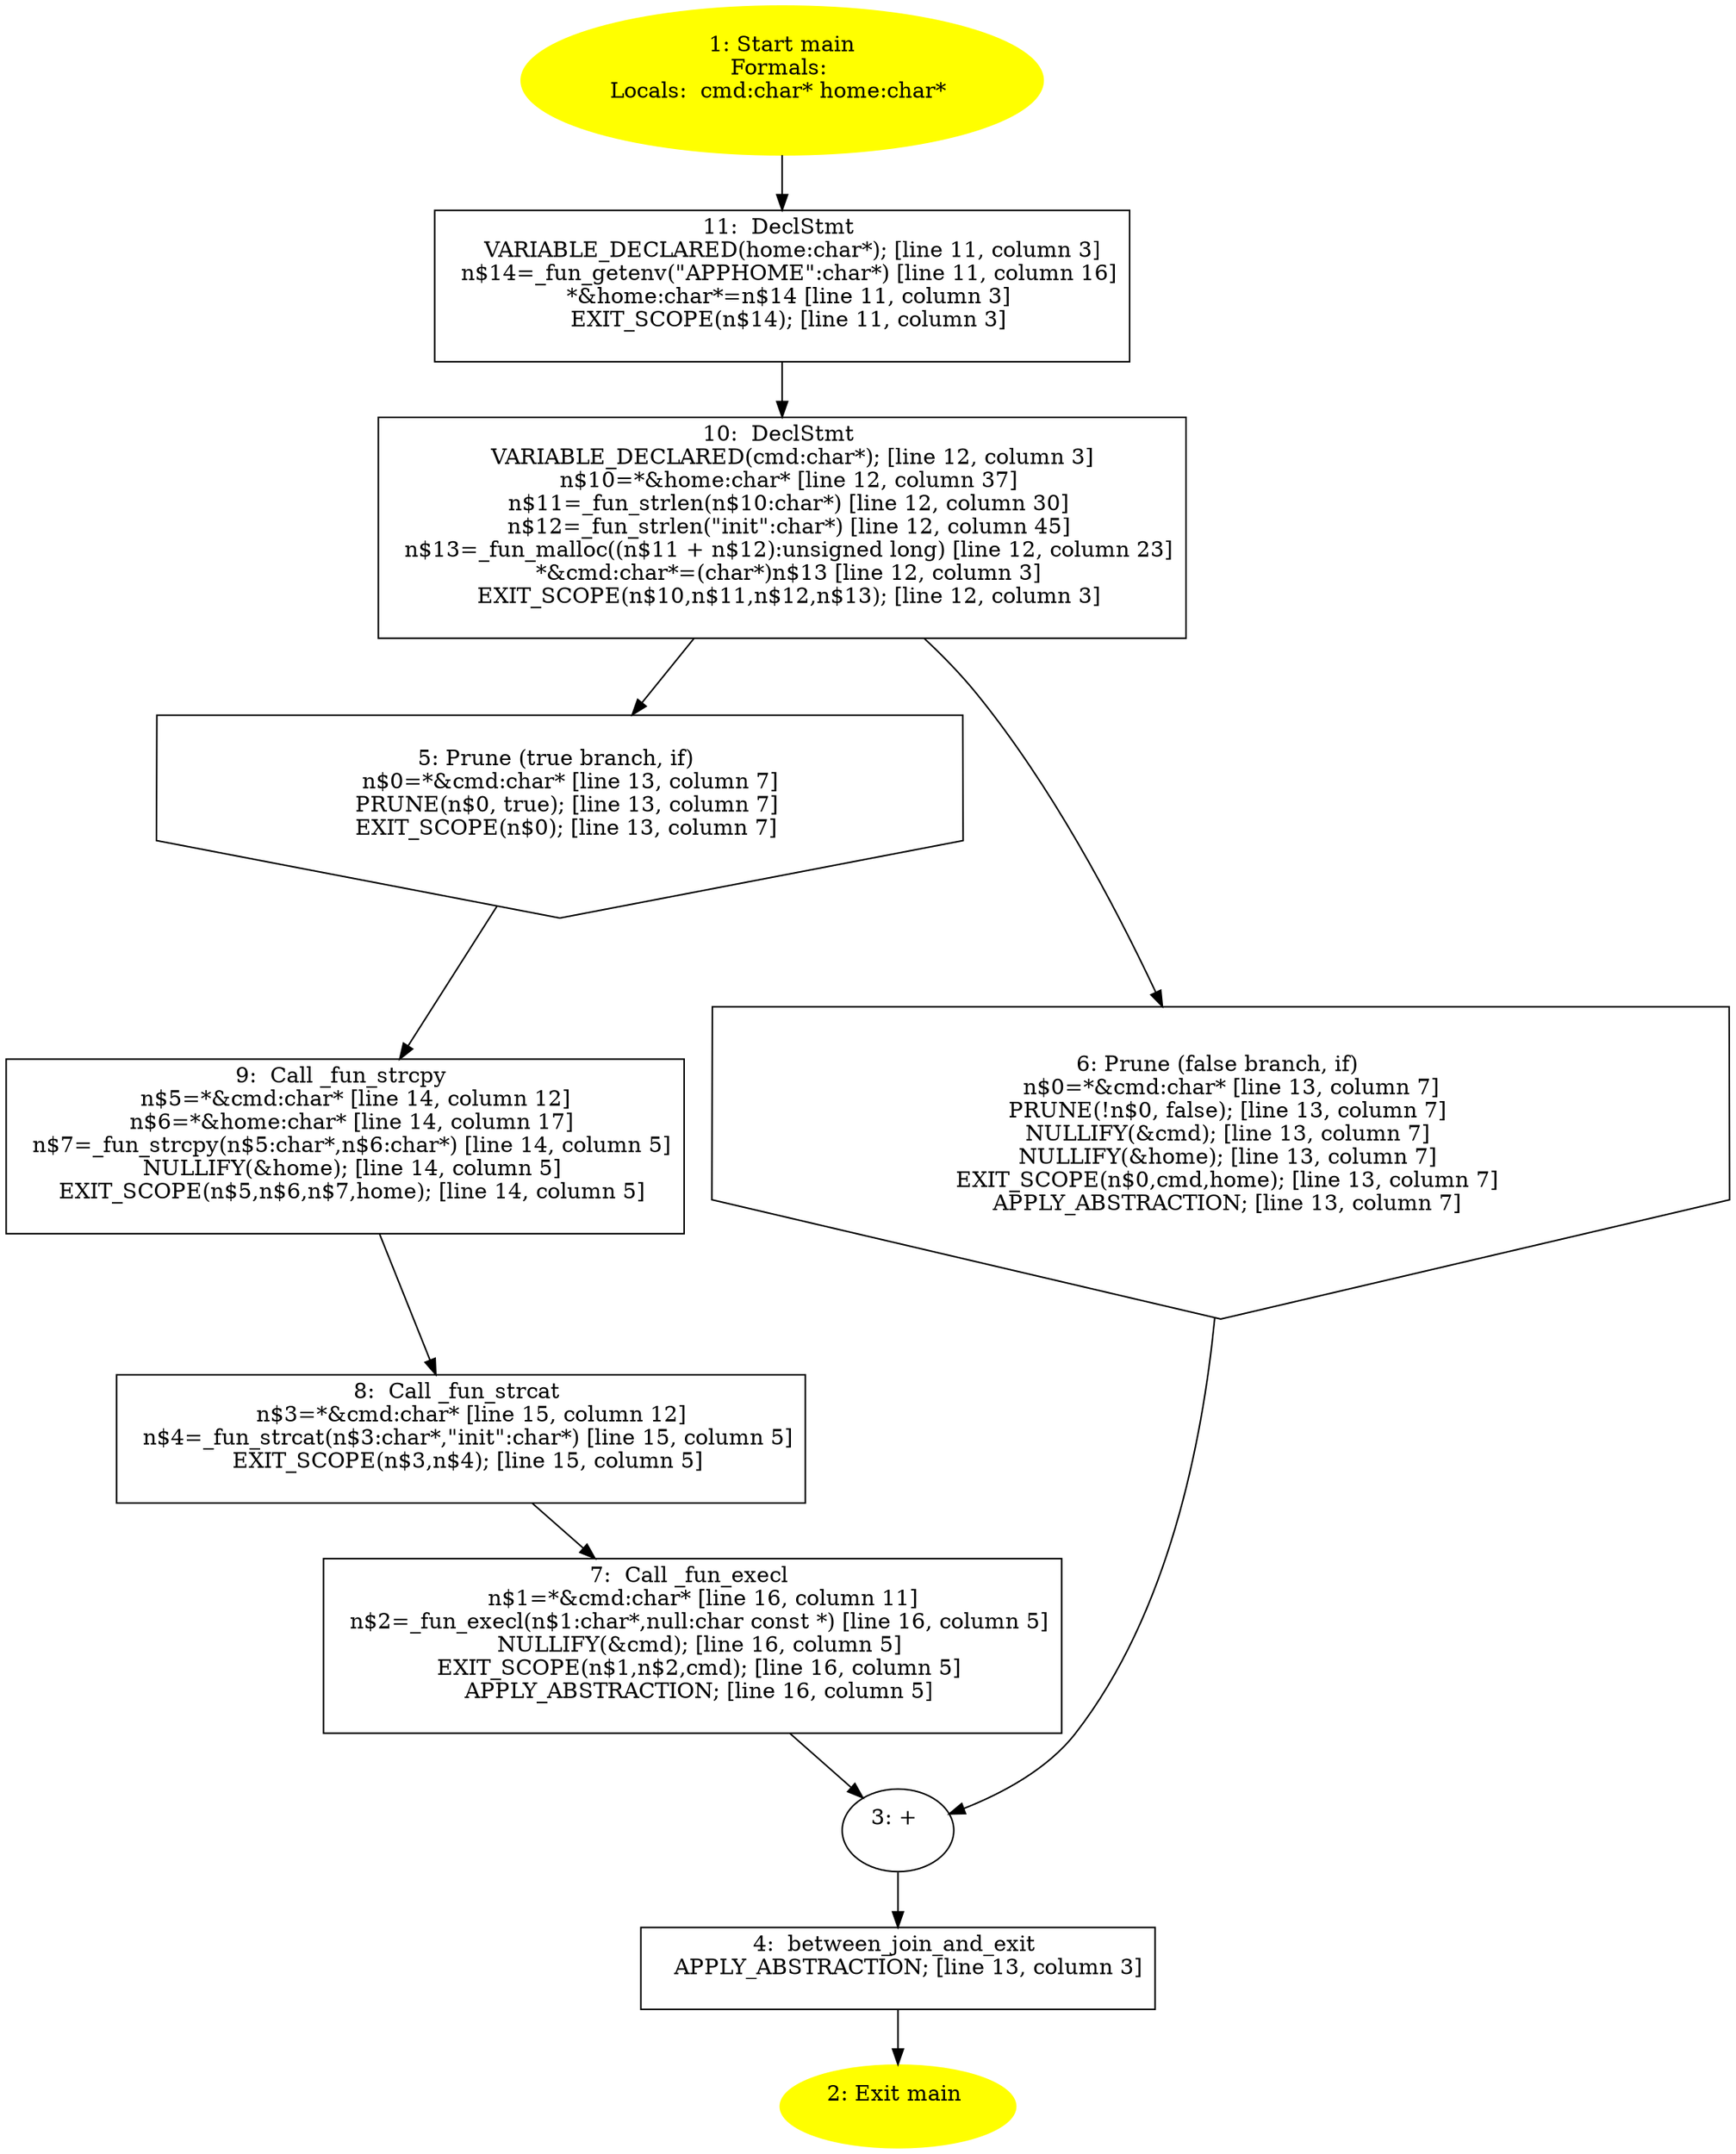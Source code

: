 /* @generated */
digraph cfg {
"main.fad58de7366495db4650cfefac2fcd61_1" [label="1: Start main\nFormals: \nLocals:  cmd:char* home:char* \n  " color=yellow style=filled]
	

	 "main.fad58de7366495db4650cfefac2fcd61_1" -> "main.fad58de7366495db4650cfefac2fcd61_11" ;
"main.fad58de7366495db4650cfefac2fcd61_2" [label="2: Exit main \n  " color=yellow style=filled]
	

"main.fad58de7366495db4650cfefac2fcd61_3" [label="3: + \n  " ]
	

	 "main.fad58de7366495db4650cfefac2fcd61_3" -> "main.fad58de7366495db4650cfefac2fcd61_4" ;
"main.fad58de7366495db4650cfefac2fcd61_4" [label="4:  between_join_and_exit \n   APPLY_ABSTRACTION; [line 13, column 3]\n " shape="box"]
	

	 "main.fad58de7366495db4650cfefac2fcd61_4" -> "main.fad58de7366495db4650cfefac2fcd61_2" ;
"main.fad58de7366495db4650cfefac2fcd61_5" [label="5: Prune (true branch, if) \n   n$0=*&cmd:char* [line 13, column 7]\n  PRUNE(n$0, true); [line 13, column 7]\n  EXIT_SCOPE(n$0); [line 13, column 7]\n " shape="invhouse"]
	

	 "main.fad58de7366495db4650cfefac2fcd61_5" -> "main.fad58de7366495db4650cfefac2fcd61_9" ;
"main.fad58de7366495db4650cfefac2fcd61_6" [label="6: Prune (false branch, if) \n   n$0=*&cmd:char* [line 13, column 7]\n  PRUNE(!n$0, false); [line 13, column 7]\n  NULLIFY(&cmd); [line 13, column 7]\n  NULLIFY(&home); [line 13, column 7]\n  EXIT_SCOPE(n$0,cmd,home); [line 13, column 7]\n  APPLY_ABSTRACTION; [line 13, column 7]\n " shape="invhouse"]
	

	 "main.fad58de7366495db4650cfefac2fcd61_6" -> "main.fad58de7366495db4650cfefac2fcd61_3" ;
"main.fad58de7366495db4650cfefac2fcd61_7" [label="7:  Call _fun_execl \n   n$1=*&cmd:char* [line 16, column 11]\n  n$2=_fun_execl(n$1:char*,null:char const *) [line 16, column 5]\n  NULLIFY(&cmd); [line 16, column 5]\n  EXIT_SCOPE(n$1,n$2,cmd); [line 16, column 5]\n  APPLY_ABSTRACTION; [line 16, column 5]\n " shape="box"]
	

	 "main.fad58de7366495db4650cfefac2fcd61_7" -> "main.fad58de7366495db4650cfefac2fcd61_3" ;
"main.fad58de7366495db4650cfefac2fcd61_8" [label="8:  Call _fun_strcat \n   n$3=*&cmd:char* [line 15, column 12]\n  n$4=_fun_strcat(n$3:char*,\"init\":char*) [line 15, column 5]\n  EXIT_SCOPE(n$3,n$4); [line 15, column 5]\n " shape="box"]
	

	 "main.fad58de7366495db4650cfefac2fcd61_8" -> "main.fad58de7366495db4650cfefac2fcd61_7" ;
"main.fad58de7366495db4650cfefac2fcd61_9" [label="9:  Call _fun_strcpy \n   n$5=*&cmd:char* [line 14, column 12]\n  n$6=*&home:char* [line 14, column 17]\n  n$7=_fun_strcpy(n$5:char*,n$6:char*) [line 14, column 5]\n  NULLIFY(&home); [line 14, column 5]\n  EXIT_SCOPE(n$5,n$6,n$7,home); [line 14, column 5]\n " shape="box"]
	

	 "main.fad58de7366495db4650cfefac2fcd61_9" -> "main.fad58de7366495db4650cfefac2fcd61_8" ;
"main.fad58de7366495db4650cfefac2fcd61_10" [label="10:  DeclStmt \n   VARIABLE_DECLARED(cmd:char*); [line 12, column 3]\n  n$10=*&home:char* [line 12, column 37]\n  n$11=_fun_strlen(n$10:char*) [line 12, column 30]\n  n$12=_fun_strlen(\"init\":char*) [line 12, column 45]\n  n$13=_fun_malloc((n$11 + n$12):unsigned long) [line 12, column 23]\n  *&cmd:char*=(char*)n$13 [line 12, column 3]\n  EXIT_SCOPE(n$10,n$11,n$12,n$13); [line 12, column 3]\n " shape="box"]
	

	 "main.fad58de7366495db4650cfefac2fcd61_10" -> "main.fad58de7366495db4650cfefac2fcd61_5" ;
	 "main.fad58de7366495db4650cfefac2fcd61_10" -> "main.fad58de7366495db4650cfefac2fcd61_6" ;
"main.fad58de7366495db4650cfefac2fcd61_11" [label="11:  DeclStmt \n   VARIABLE_DECLARED(home:char*); [line 11, column 3]\n  n$14=_fun_getenv(\"APPHOME\":char*) [line 11, column 16]\n  *&home:char*=n$14 [line 11, column 3]\n  EXIT_SCOPE(n$14); [line 11, column 3]\n " shape="box"]
	

	 "main.fad58de7366495db4650cfefac2fcd61_11" -> "main.fad58de7366495db4650cfefac2fcd61_10" ;
}
